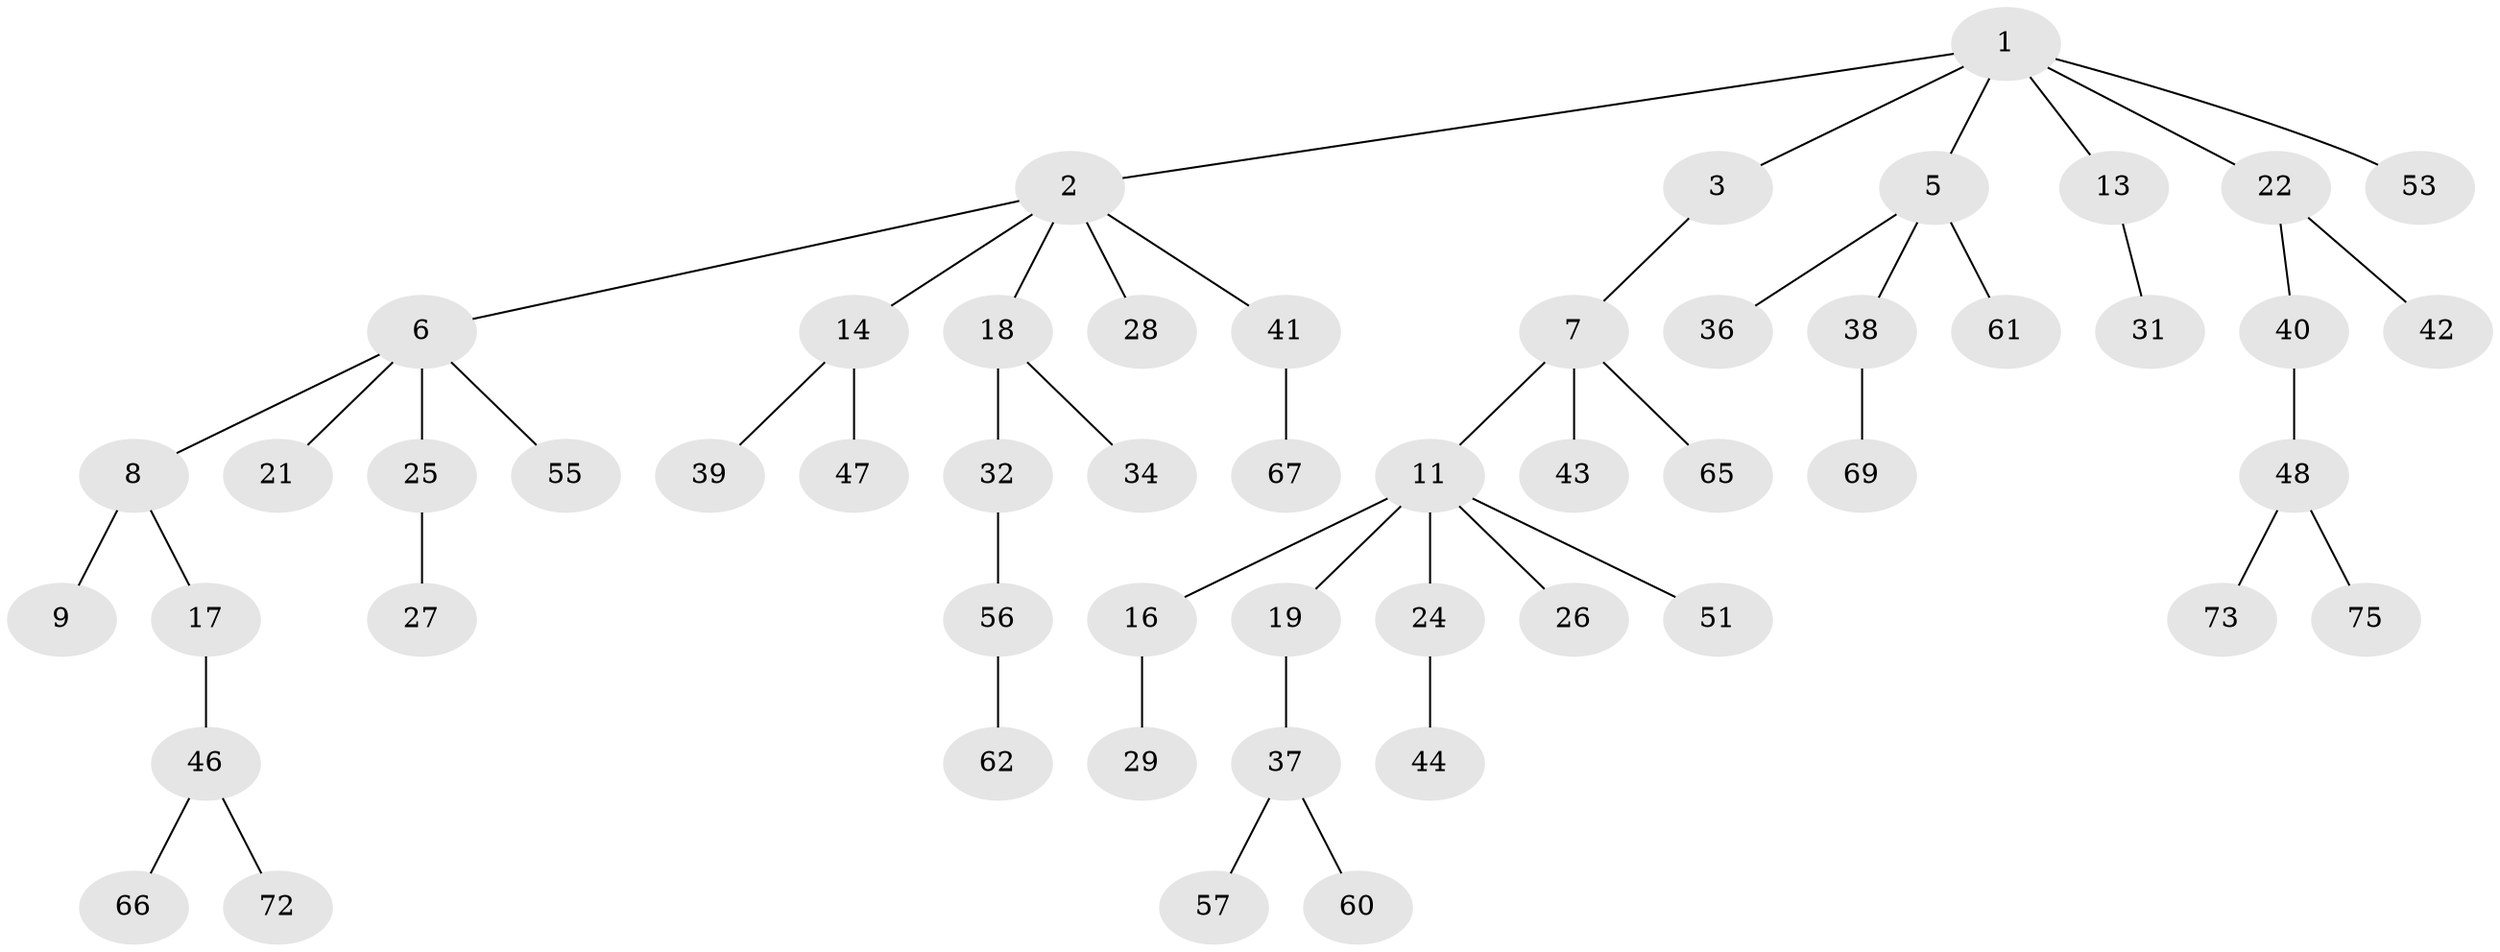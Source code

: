 // original degree distribution, {6: 0.02531645569620253, 2: 0.35443037974683544, 5: 0.012658227848101266, 3: 0.08860759493670886, 4: 0.08860759493670886, 1: 0.43037974683544306}
// Generated by graph-tools (version 1.1) at 2025/11/02/27/25 16:11:28]
// undirected, 53 vertices, 52 edges
graph export_dot {
graph [start="1"]
  node [color=gray90,style=filled];
  1 [super="+20"];
  2 [super="+4"];
  3;
  5 [super="+45"];
  6 [super="+10"];
  7 [super="+30"];
  8 [super="+15"];
  9 [super="+71"];
  11 [super="+12"];
  13;
  14;
  16;
  17 [super="+35"];
  18 [super="+23"];
  19;
  21;
  22 [super="+63"];
  24 [super="+33"];
  25;
  26;
  27;
  28;
  29 [super="+64"];
  31;
  32 [super="+49"];
  34;
  36;
  37 [super="+50"];
  38 [super="+68"];
  39;
  40;
  41;
  42 [super="+54"];
  43;
  44;
  46 [super="+52"];
  47 [super="+77"];
  48 [super="+70"];
  51;
  53;
  55;
  56 [super="+58"];
  57 [super="+59"];
  60;
  61;
  62;
  65 [super="+76"];
  66;
  67 [super="+74"];
  69;
  72;
  73 [super="+78"];
  75 [super="+79"];
  1 -- 2;
  1 -- 3;
  1 -- 5;
  1 -- 13;
  1 -- 53;
  1 -- 22;
  2 -- 6;
  2 -- 14;
  2 -- 18;
  2 -- 28;
  2 -- 41;
  3 -- 7;
  5 -- 36;
  5 -- 38;
  5 -- 61;
  6 -- 8;
  6 -- 25;
  6 -- 21;
  6 -- 55;
  7 -- 11;
  7 -- 43;
  7 -- 65;
  8 -- 9;
  8 -- 17;
  11 -- 16;
  11 -- 26;
  11 -- 24;
  11 -- 51;
  11 -- 19;
  13 -- 31;
  14 -- 39;
  14 -- 47;
  16 -- 29;
  17 -- 46;
  18 -- 32;
  18 -- 34;
  19 -- 37;
  22 -- 40;
  22 -- 42;
  24 -- 44;
  25 -- 27;
  32 -- 56;
  37 -- 57;
  37 -- 60;
  38 -- 69;
  40 -- 48;
  41 -- 67;
  46 -- 72;
  46 -- 66;
  48 -- 73;
  48 -- 75;
  56 -- 62;
}
